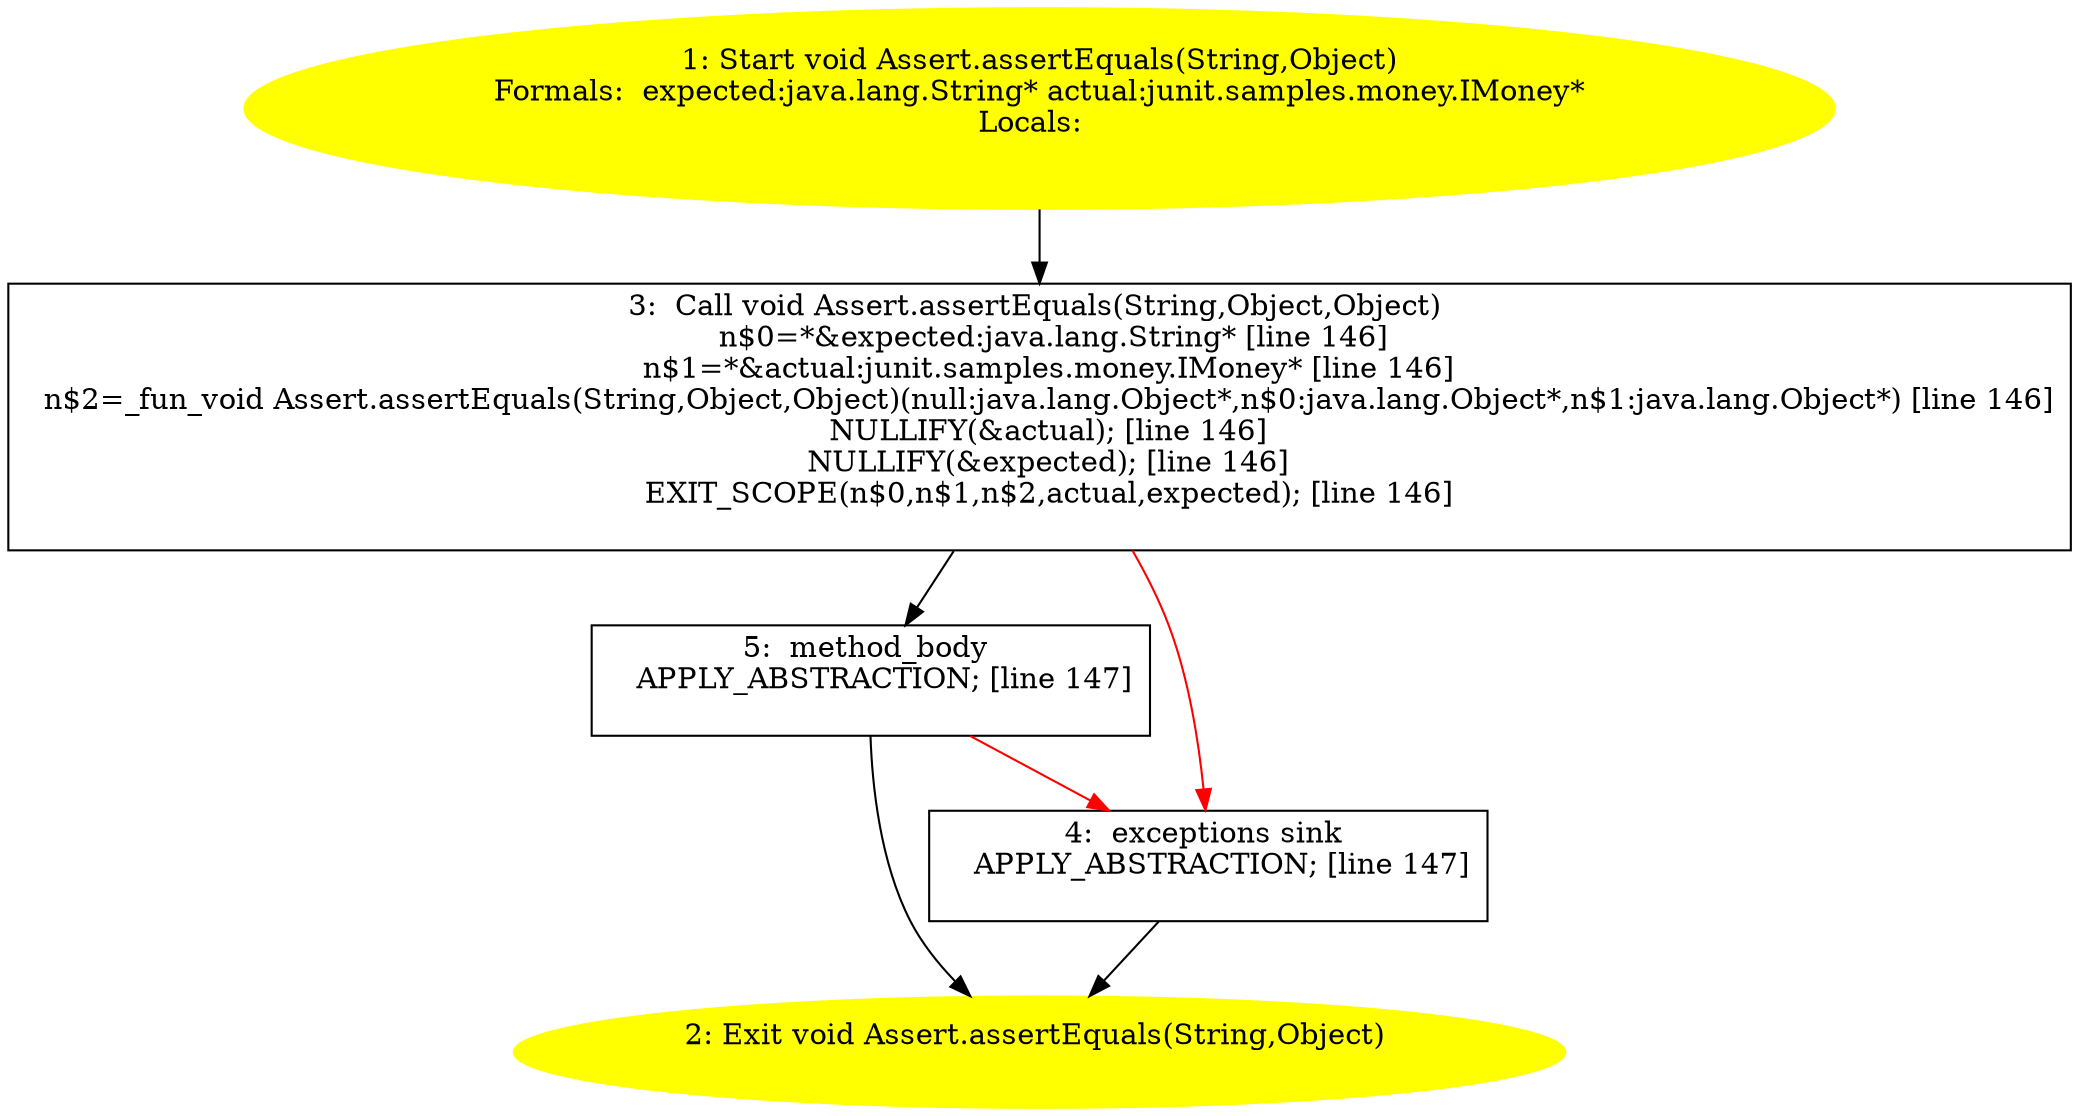 /* @generated */
digraph cfg {
"org.junit.Assert.assertEquals(java.lang.String,java.lang.Object):void.920c9a68e0ffb8a6853baf77d507f809_1" [label="1: Start void Assert.assertEquals(String,Object)\nFormals:  expected:java.lang.String* actual:junit.samples.money.IMoney*\nLocals:  \n  " color=yellow style=filled]
	

	 "org.junit.Assert.assertEquals(java.lang.String,java.lang.Object):void.920c9a68e0ffb8a6853baf77d507f809_1" -> "org.junit.Assert.assertEquals(java.lang.String,java.lang.Object):void.920c9a68e0ffb8a6853baf77d507f809_3" ;
"org.junit.Assert.assertEquals(java.lang.String,java.lang.Object):void.920c9a68e0ffb8a6853baf77d507f809_2" [label="2: Exit void Assert.assertEquals(String,Object) \n  " color=yellow style=filled]
	

"org.junit.Assert.assertEquals(java.lang.String,java.lang.Object):void.920c9a68e0ffb8a6853baf77d507f809_3" [label="3:  Call void Assert.assertEquals(String,Object,Object) \n   n$0=*&expected:java.lang.String* [line 146]\n  n$1=*&actual:junit.samples.money.IMoney* [line 146]\n  n$2=_fun_void Assert.assertEquals(String,Object,Object)(null:java.lang.Object*,n$0:java.lang.Object*,n$1:java.lang.Object*) [line 146]\n  NULLIFY(&actual); [line 146]\n  NULLIFY(&expected); [line 146]\n  EXIT_SCOPE(n$0,n$1,n$2,actual,expected); [line 146]\n " shape="box"]
	

	 "org.junit.Assert.assertEquals(java.lang.String,java.lang.Object):void.920c9a68e0ffb8a6853baf77d507f809_3" -> "org.junit.Assert.assertEquals(java.lang.String,java.lang.Object):void.920c9a68e0ffb8a6853baf77d507f809_5" ;
	 "org.junit.Assert.assertEquals(java.lang.String,java.lang.Object):void.920c9a68e0ffb8a6853baf77d507f809_3" -> "org.junit.Assert.assertEquals(java.lang.String,java.lang.Object):void.920c9a68e0ffb8a6853baf77d507f809_4" [color="red" ];
"org.junit.Assert.assertEquals(java.lang.String,java.lang.Object):void.920c9a68e0ffb8a6853baf77d507f809_4" [label="4:  exceptions sink \n   APPLY_ABSTRACTION; [line 147]\n " shape="box"]
	

	 "org.junit.Assert.assertEquals(java.lang.String,java.lang.Object):void.920c9a68e0ffb8a6853baf77d507f809_4" -> "org.junit.Assert.assertEquals(java.lang.String,java.lang.Object):void.920c9a68e0ffb8a6853baf77d507f809_2" ;
"org.junit.Assert.assertEquals(java.lang.String,java.lang.Object):void.920c9a68e0ffb8a6853baf77d507f809_5" [label="5:  method_body \n   APPLY_ABSTRACTION; [line 147]\n " shape="box"]
	

	 "org.junit.Assert.assertEquals(java.lang.String,java.lang.Object):void.920c9a68e0ffb8a6853baf77d507f809_5" -> "org.junit.Assert.assertEquals(java.lang.String,java.lang.Object):void.920c9a68e0ffb8a6853baf77d507f809_2" ;
	 "org.junit.Assert.assertEquals(java.lang.String,java.lang.Object):void.920c9a68e0ffb8a6853baf77d507f809_5" -> "org.junit.Assert.assertEquals(java.lang.String,java.lang.Object):void.920c9a68e0ffb8a6853baf77d507f809_4" [color="red" ];
}
